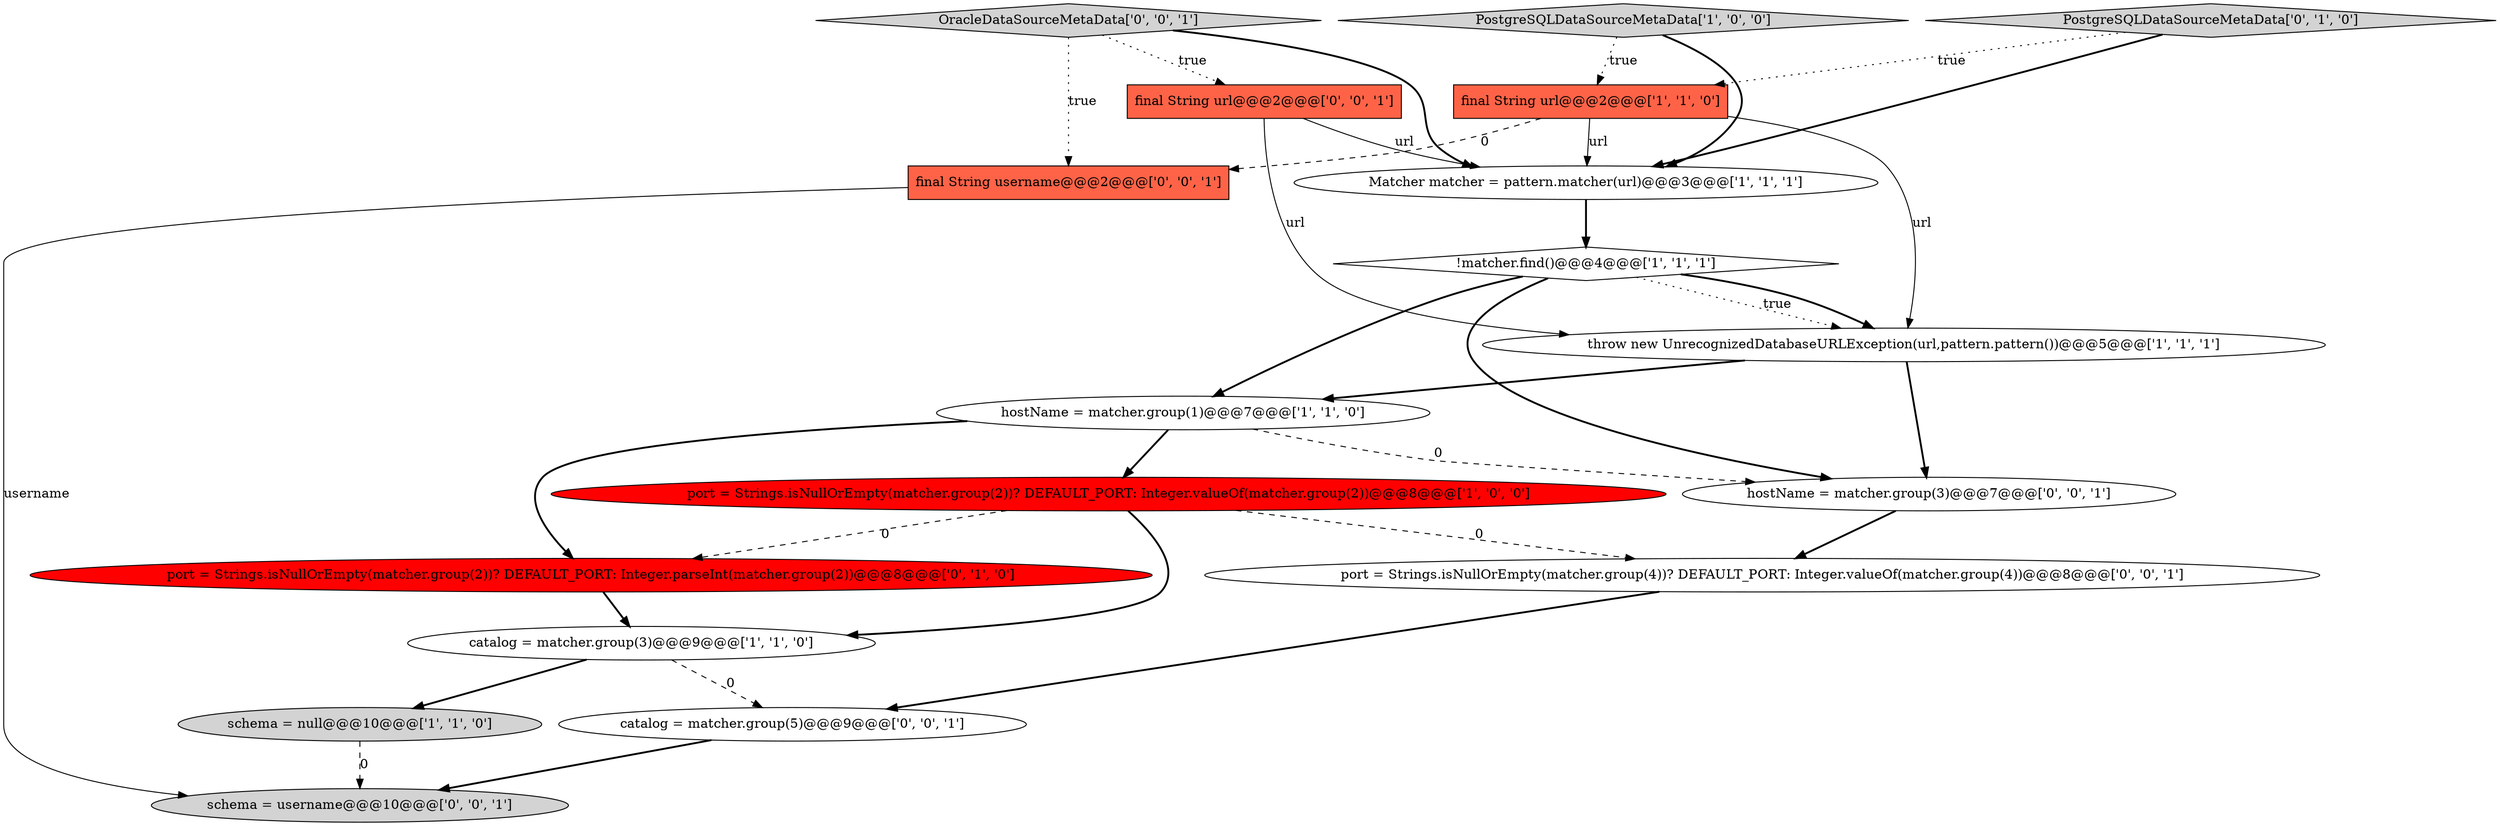 digraph {
17 [style = filled, label = "hostName = matcher.group(3)@@@7@@@['0', '0', '1']", fillcolor = white, shape = ellipse image = "AAA0AAABBB3BBB"];
11 [style = filled, label = "port = Strings.isNullOrEmpty(matcher.group(4))? DEFAULT_PORT: Integer.valueOf(matcher.group(4))@@@8@@@['0', '0', '1']", fillcolor = white, shape = ellipse image = "AAA0AAABBB3BBB"];
6 [style = filled, label = "catalog = matcher.group(3)@@@9@@@['1', '1', '0']", fillcolor = white, shape = ellipse image = "AAA0AAABBB1BBB"];
14 [style = filled, label = "final String username@@@2@@@['0', '0', '1']", fillcolor = tomato, shape = box image = "AAA0AAABBB3BBB"];
1 [style = filled, label = "schema = null@@@10@@@['1', '1', '0']", fillcolor = lightgray, shape = ellipse image = "AAA0AAABBB1BBB"];
9 [style = filled, label = "PostgreSQLDataSourceMetaData['0', '1', '0']", fillcolor = lightgray, shape = diamond image = "AAA0AAABBB2BBB"];
2 [style = filled, label = "!matcher.find()@@@4@@@['1', '1', '1']", fillcolor = white, shape = diamond image = "AAA0AAABBB1BBB"];
7 [style = filled, label = "hostName = matcher.group(1)@@@7@@@['1', '1', '0']", fillcolor = white, shape = ellipse image = "AAA0AAABBB1BBB"];
3 [style = filled, label = "final String url@@@2@@@['1', '1', '0']", fillcolor = tomato, shape = box image = "AAA0AAABBB1BBB"];
5 [style = filled, label = "Matcher matcher = pattern.matcher(url)@@@3@@@['1', '1', '1']", fillcolor = white, shape = ellipse image = "AAA0AAABBB1BBB"];
8 [style = filled, label = "throw new UnrecognizedDatabaseURLException(url,pattern.pattern())@@@5@@@['1', '1', '1']", fillcolor = white, shape = ellipse image = "AAA0AAABBB1BBB"];
12 [style = filled, label = "OracleDataSourceMetaData['0', '0', '1']", fillcolor = lightgray, shape = diamond image = "AAA0AAABBB3BBB"];
13 [style = filled, label = "final String url@@@2@@@['0', '0', '1']", fillcolor = tomato, shape = box image = "AAA0AAABBB3BBB"];
16 [style = filled, label = "schema = username@@@10@@@['0', '0', '1']", fillcolor = lightgray, shape = ellipse image = "AAA0AAABBB3BBB"];
10 [style = filled, label = "port = Strings.isNullOrEmpty(matcher.group(2))? DEFAULT_PORT: Integer.parseInt(matcher.group(2))@@@8@@@['0', '1', '0']", fillcolor = red, shape = ellipse image = "AAA1AAABBB2BBB"];
0 [style = filled, label = "PostgreSQLDataSourceMetaData['1', '0', '0']", fillcolor = lightgray, shape = diamond image = "AAA0AAABBB1BBB"];
15 [style = filled, label = "catalog = matcher.group(5)@@@9@@@['0', '0', '1']", fillcolor = white, shape = ellipse image = "AAA0AAABBB3BBB"];
4 [style = filled, label = "port = Strings.isNullOrEmpty(matcher.group(2))? DEFAULT_PORT: Integer.valueOf(matcher.group(2))@@@8@@@['1', '0', '0']", fillcolor = red, shape = ellipse image = "AAA1AAABBB1BBB"];
2->17 [style = bold, label=""];
3->5 [style = solid, label="url"];
12->5 [style = bold, label=""];
4->6 [style = bold, label=""];
7->10 [style = bold, label=""];
7->17 [style = dashed, label="0"];
7->4 [style = bold, label=""];
15->16 [style = bold, label=""];
10->6 [style = bold, label=""];
11->15 [style = bold, label=""];
8->7 [style = bold, label=""];
8->17 [style = bold, label=""];
6->1 [style = bold, label=""];
12->14 [style = dotted, label="true"];
5->2 [style = bold, label=""];
12->13 [style = dotted, label="true"];
3->8 [style = solid, label="url"];
6->15 [style = dashed, label="0"];
1->16 [style = dashed, label="0"];
13->5 [style = solid, label="url"];
13->8 [style = solid, label="url"];
9->5 [style = bold, label=""];
0->3 [style = dotted, label="true"];
2->7 [style = bold, label=""];
4->11 [style = dashed, label="0"];
3->14 [style = dashed, label="0"];
4->10 [style = dashed, label="0"];
14->16 [style = solid, label="username"];
9->3 [style = dotted, label="true"];
2->8 [style = dotted, label="true"];
2->8 [style = bold, label=""];
0->5 [style = bold, label=""];
17->11 [style = bold, label=""];
}
